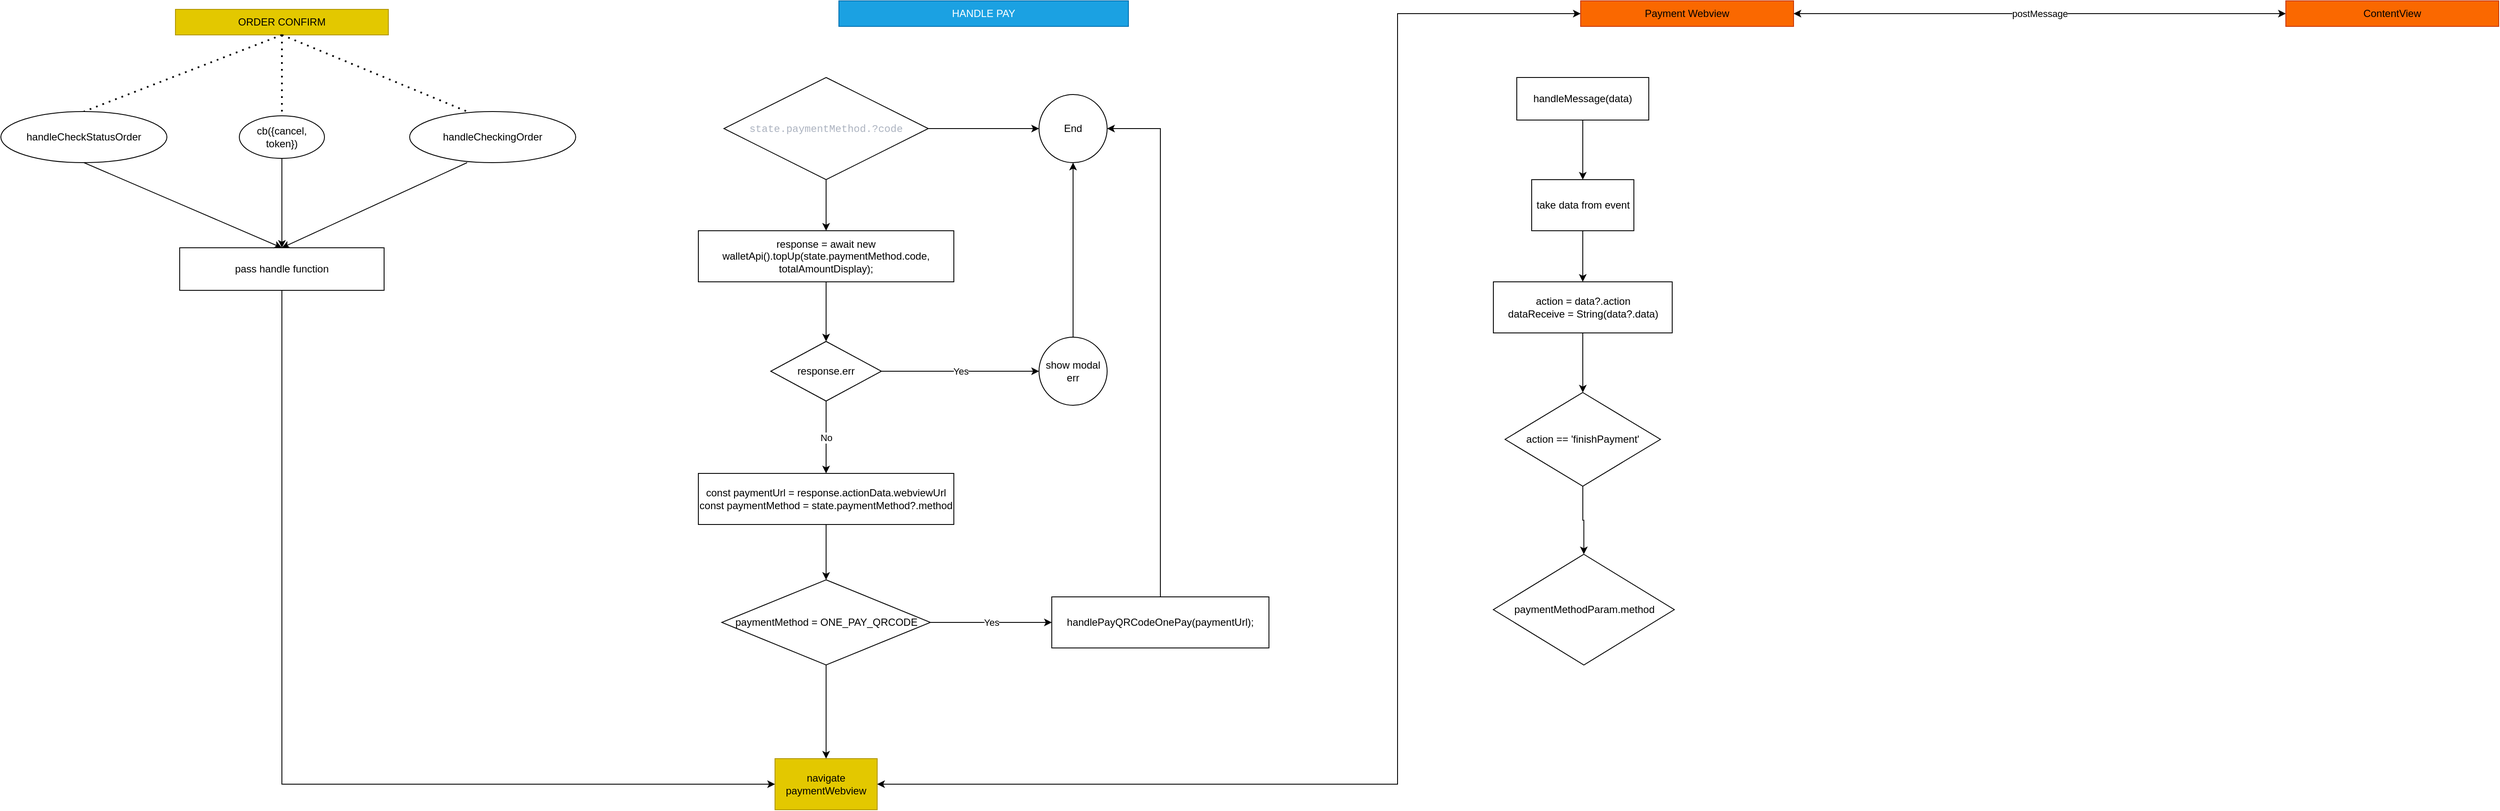 <mxfile version="21.3.5" type="github">
  <diagram id="C5RBs43oDa-KdzZeNtuy" name="Page-1">
    <mxGraphModel dx="3827" dy="1734" grid="1" gridSize="10" guides="1" tooltips="1" connect="1" arrows="1" fold="1" page="1" pageScale="1" pageWidth="827" pageHeight="1169" math="0" shadow="0">
      <root>
        <mxCell id="WIyWlLk6GJQsqaUBKTNV-0" />
        <mxCell id="WIyWlLk6GJQsqaUBKTNV-1" parent="WIyWlLk6GJQsqaUBKTNV-0" />
        <mxCell id="-FjUD7v2yNhIkGTLt7lq-0" value="HANDLE PAY" style="text;html=1;strokeColor=#006EAF;fillColor=#1ba1e2;align=center;verticalAlign=middle;whiteSpace=wrap;rounded=0;fontColor=#ffffff;" vertex="1" parent="WIyWlLk6GJQsqaUBKTNV-1">
          <mxGeometry x="244" y="30" width="340" height="30" as="geometry" />
        </mxCell>
        <mxCell id="-FjUD7v2yNhIkGTLt7lq-6" value="" style="edgeStyle=orthogonalEdgeStyle;rounded=0;orthogonalLoop=1;jettySize=auto;html=1;" edge="1" parent="WIyWlLk6GJQsqaUBKTNV-1" source="-FjUD7v2yNhIkGTLt7lq-1" target="-FjUD7v2yNhIkGTLt7lq-5">
          <mxGeometry relative="1" as="geometry" />
        </mxCell>
        <mxCell id="-FjUD7v2yNhIkGTLt7lq-1" value="&lt;font face=&quot;Fira Code, Consolas, Courier New, monospace, Consolas, Courier New, monospace&quot; color=&quot;#abb2bf&quot;&gt;state.paymentMethod.?code&lt;/font&gt;" style="rhombus;whiteSpace=wrap;html=1;" vertex="1" parent="WIyWlLk6GJQsqaUBKTNV-1">
          <mxGeometry x="109" y="120" width="240" height="120" as="geometry" />
        </mxCell>
        <mxCell id="-FjUD7v2yNhIkGTLt7lq-3" value="" style="endArrow=classic;html=1;rounded=0;exitX=1;exitY=0.5;exitDx=0;exitDy=0;entryX=0;entryY=0.5;entryDx=0;entryDy=0;" edge="1" parent="WIyWlLk6GJQsqaUBKTNV-1" source="-FjUD7v2yNhIkGTLt7lq-1" target="-FjUD7v2yNhIkGTLt7lq-11">
          <mxGeometry width="50" height="50" relative="1" as="geometry">
            <mxPoint x="389" y="340" as="sourcePoint" />
            <mxPoint x="479" y="180" as="targetPoint" />
          </mxGeometry>
        </mxCell>
        <mxCell id="-FjUD7v2yNhIkGTLt7lq-8" value="" style="edgeStyle=orthogonalEdgeStyle;rounded=0;orthogonalLoop=1;jettySize=auto;html=1;" edge="1" parent="WIyWlLk6GJQsqaUBKTNV-1" source="-FjUD7v2yNhIkGTLt7lq-5" target="-FjUD7v2yNhIkGTLt7lq-7">
          <mxGeometry relative="1" as="geometry" />
        </mxCell>
        <mxCell id="-FjUD7v2yNhIkGTLt7lq-5" value="response = await new walletApi().topUp(state.paymentMethod.code, totalAmountDisplay);" style="whiteSpace=wrap;html=1;" vertex="1" parent="WIyWlLk6GJQsqaUBKTNV-1">
          <mxGeometry x="79" y="300" width="300" height="60" as="geometry" />
        </mxCell>
        <mxCell id="-FjUD7v2yNhIkGTLt7lq-10" value="Yes" style="edgeStyle=orthogonalEdgeStyle;rounded=0;orthogonalLoop=1;jettySize=auto;html=1;" edge="1" parent="WIyWlLk6GJQsqaUBKTNV-1" source="-FjUD7v2yNhIkGTLt7lq-7" target="-FjUD7v2yNhIkGTLt7lq-9">
          <mxGeometry relative="1" as="geometry" />
        </mxCell>
        <mxCell id="-FjUD7v2yNhIkGTLt7lq-15" value="No" style="edgeStyle=orthogonalEdgeStyle;rounded=0;orthogonalLoop=1;jettySize=auto;html=1;" edge="1" parent="WIyWlLk6GJQsqaUBKTNV-1" source="-FjUD7v2yNhIkGTLt7lq-7" target="-FjUD7v2yNhIkGTLt7lq-14">
          <mxGeometry relative="1" as="geometry" />
        </mxCell>
        <mxCell id="-FjUD7v2yNhIkGTLt7lq-7" value="response.err" style="rhombus;whiteSpace=wrap;html=1;" vertex="1" parent="WIyWlLk6GJQsqaUBKTNV-1">
          <mxGeometry x="164" y="430" width="130" height="70" as="geometry" />
        </mxCell>
        <mxCell id="-FjUD7v2yNhIkGTLt7lq-25" value="" style="edgeStyle=orthogonalEdgeStyle;rounded=0;orthogonalLoop=1;jettySize=auto;html=1;entryX=0.5;entryY=1;entryDx=0;entryDy=0;" edge="1" parent="WIyWlLk6GJQsqaUBKTNV-1" source="-FjUD7v2yNhIkGTLt7lq-9" target="-FjUD7v2yNhIkGTLt7lq-11">
          <mxGeometry relative="1" as="geometry" />
        </mxCell>
        <mxCell id="-FjUD7v2yNhIkGTLt7lq-9" value="show modal err" style="ellipse;whiteSpace=wrap;html=1;" vertex="1" parent="WIyWlLk6GJQsqaUBKTNV-1">
          <mxGeometry x="479" y="425" width="80" height="80" as="geometry" />
        </mxCell>
        <mxCell id="-FjUD7v2yNhIkGTLt7lq-11" value="End" style="ellipse;whiteSpace=wrap;html=1;" vertex="1" parent="WIyWlLk6GJQsqaUBKTNV-1">
          <mxGeometry x="479" y="140" width="80" height="80" as="geometry" />
        </mxCell>
        <mxCell id="-FjUD7v2yNhIkGTLt7lq-19" value="" style="edgeStyle=orthogonalEdgeStyle;rounded=0;orthogonalLoop=1;jettySize=auto;html=1;" edge="1" parent="WIyWlLk6GJQsqaUBKTNV-1" source="-FjUD7v2yNhIkGTLt7lq-14" target="-FjUD7v2yNhIkGTLt7lq-18">
          <mxGeometry relative="1" as="geometry" />
        </mxCell>
        <mxCell id="-FjUD7v2yNhIkGTLt7lq-14" value="const paymentUrl = response.actionData.webviewUrl&lt;br&gt;const paymentMethod = state.paymentMethod?.method" style="whiteSpace=wrap;html=1;" vertex="1" parent="WIyWlLk6GJQsqaUBKTNV-1">
          <mxGeometry x="79" y="585" width="300" height="60" as="geometry" />
        </mxCell>
        <mxCell id="-FjUD7v2yNhIkGTLt7lq-21" value="Yes" style="edgeStyle=orthogonalEdgeStyle;rounded=0;orthogonalLoop=1;jettySize=auto;html=1;" edge="1" parent="WIyWlLk6GJQsqaUBKTNV-1" source="-FjUD7v2yNhIkGTLt7lq-18" target="-FjUD7v2yNhIkGTLt7lq-20">
          <mxGeometry relative="1" as="geometry" />
        </mxCell>
        <mxCell id="-FjUD7v2yNhIkGTLt7lq-18" value="paymentMethod =&amp;nbsp;ONE_PAY_QRCODE" style="rhombus;whiteSpace=wrap;html=1;" vertex="1" parent="WIyWlLk6GJQsqaUBKTNV-1">
          <mxGeometry x="106.5" y="710" width="245" height="100" as="geometry" />
        </mxCell>
        <mxCell id="-FjUD7v2yNhIkGTLt7lq-23" value="" style="edgeStyle=orthogonalEdgeStyle;rounded=0;orthogonalLoop=1;jettySize=auto;html=1;entryX=1;entryY=0.5;entryDx=0;entryDy=0;" edge="1" parent="WIyWlLk6GJQsqaUBKTNV-1" source="-FjUD7v2yNhIkGTLt7lq-20" target="-FjUD7v2yNhIkGTLt7lq-11">
          <mxGeometry relative="1" as="geometry">
            <mxPoint x="916.5" y="760" as="targetPoint" />
          </mxGeometry>
        </mxCell>
        <mxCell id="-FjUD7v2yNhIkGTLt7lq-20" value="handlePayQRCodeOnePay(paymentUrl);" style="whiteSpace=wrap;html=1;" vertex="1" parent="WIyWlLk6GJQsqaUBKTNV-1">
          <mxGeometry x="494" y="730" width="255" height="60" as="geometry" />
        </mxCell>
        <mxCell id="-FjUD7v2yNhIkGTLt7lq-27" value="navigate paymentWebview" style="whiteSpace=wrap;html=1;fillColor=#e3c800;fontColor=#000000;strokeColor=#B09500;" vertex="1" parent="WIyWlLk6GJQsqaUBKTNV-1">
          <mxGeometry x="169" y="920" width="120" height="60" as="geometry" />
        </mxCell>
        <mxCell id="-FjUD7v2yNhIkGTLt7lq-49" value="ORDER CONFIRM" style="rounded=0;whiteSpace=wrap;html=1;fillColor=#e3c800;strokeColor=#B09500;fontColor=#000000;" vertex="1" parent="WIyWlLk6GJQsqaUBKTNV-1">
          <mxGeometry x="-535" y="40" width="250" height="30" as="geometry" />
        </mxCell>
        <mxCell id="-FjUD7v2yNhIkGTLt7lq-50" value="" style="endArrow=none;dashed=1;html=1;dashPattern=1 3;strokeWidth=2;rounded=0;exitX=0.5;exitY=1;exitDx=0;exitDy=0;entryX=0.5;entryY=0;entryDx=0;entryDy=0;" edge="1" parent="WIyWlLk6GJQsqaUBKTNV-1" source="-FjUD7v2yNhIkGTLt7lq-49">
          <mxGeometry width="50" height="50" relative="1" as="geometry">
            <mxPoint x="-218" y="200" as="sourcePoint" />
            <mxPoint x="-192.5" y="160" as="targetPoint" />
          </mxGeometry>
        </mxCell>
        <mxCell id="-FjUD7v2yNhIkGTLt7lq-51" value="" style="endArrow=none;dashed=1;html=1;dashPattern=1 3;strokeWidth=2;rounded=0;exitX=0.5;exitY=1;exitDx=0;exitDy=0;entryX=0.5;entryY=0;entryDx=0;entryDy=0;" edge="1" parent="WIyWlLk6GJQsqaUBKTNV-1" source="-FjUD7v2yNhIkGTLt7lq-49" target="-FjUD7v2yNhIkGTLt7lq-55">
          <mxGeometry width="50" height="50" relative="1" as="geometry">
            <mxPoint x="-218" y="200" as="sourcePoint" />
            <mxPoint x="-360" y="190" as="targetPoint" />
          </mxGeometry>
        </mxCell>
        <mxCell id="-FjUD7v2yNhIkGTLt7lq-52" value="" style="endArrow=none;dashed=1;html=1;dashPattern=1 3;strokeWidth=2;rounded=0;exitX=0.5;exitY=1;exitDx=0;exitDy=0;entryX=0.5;entryY=0;entryDx=0;entryDy=0;" edge="1" parent="WIyWlLk6GJQsqaUBKTNV-1" source="-FjUD7v2yNhIkGTLt7lq-49" target="-FjUD7v2yNhIkGTLt7lq-53">
          <mxGeometry width="50" height="50" relative="1" as="geometry">
            <mxPoint x="-218" y="200" as="sourcePoint" />
            <mxPoint x="-550" y="150" as="targetPoint" />
          </mxGeometry>
        </mxCell>
        <mxCell id="-FjUD7v2yNhIkGTLt7lq-53" value="handleCheckStatusOrder" style="shape=ellipse;html=1;dashed=0;whiteSpace=wrap;perimeter=ellipsePerimeter;" vertex="1" parent="WIyWlLk6GJQsqaUBKTNV-1">
          <mxGeometry x="-740" y="160" width="195" height="60" as="geometry" />
        </mxCell>
        <mxCell id="-FjUD7v2yNhIkGTLt7lq-54" value="handleCheckingOrder" style="shape=ellipse;html=1;dashed=0;whiteSpace=wrap;perimeter=ellipsePerimeter;" vertex="1" parent="WIyWlLk6GJQsqaUBKTNV-1">
          <mxGeometry x="-260" y="160" width="195" height="60" as="geometry" />
        </mxCell>
        <mxCell id="-FjUD7v2yNhIkGTLt7lq-55" value="cb({cancel, token})" style="shape=ellipse;html=1;dashed=0;whiteSpace=wrap;perimeter=ellipsePerimeter;" vertex="1" parent="WIyWlLk6GJQsqaUBKTNV-1">
          <mxGeometry x="-460" y="165" width="100" height="50" as="geometry" />
        </mxCell>
        <mxCell id="-FjUD7v2yNhIkGTLt7lq-59" value="" style="endArrow=classic;html=1;rounded=0;exitX=0.5;exitY=1;exitDx=0;exitDy=0;entryX=0.5;entryY=0;entryDx=0;entryDy=0;" edge="1" parent="WIyWlLk6GJQsqaUBKTNV-1" source="-FjUD7v2yNhIkGTLt7lq-18" target="-FjUD7v2yNhIkGTLt7lq-27">
          <mxGeometry width="50" height="50" relative="1" as="geometry">
            <mxPoint x="-211" y="720" as="sourcePoint" />
            <mxPoint x="-161" y="670" as="targetPoint" />
          </mxGeometry>
        </mxCell>
        <mxCell id="-FjUD7v2yNhIkGTLt7lq-60" value="" style="endArrow=classic;html=1;rounded=0;entryX=0;entryY=0.5;entryDx=0;entryDy=0;exitX=0.5;exitY=1;exitDx=0;exitDy=0;" edge="1" parent="WIyWlLk6GJQsqaUBKTNV-1" source="-FjUD7v2yNhIkGTLt7lq-61" target="-FjUD7v2yNhIkGTLt7lq-27">
          <mxGeometry width="50" height="50" relative="1" as="geometry">
            <mxPoint x="-380" y="320" as="sourcePoint" />
            <mxPoint x="-160" y="650" as="targetPoint" />
            <Array as="points">
              <mxPoint x="-410" y="950" />
            </Array>
          </mxGeometry>
        </mxCell>
        <mxCell id="-FjUD7v2yNhIkGTLt7lq-61" value="pass handle function" style="html=1;dashed=0;whiteSpace=wrap;" vertex="1" parent="WIyWlLk6GJQsqaUBKTNV-1">
          <mxGeometry x="-530" y="320" width="240" height="50" as="geometry" />
        </mxCell>
        <mxCell id="-FjUD7v2yNhIkGTLt7lq-62" value="" style="endArrow=classic;html=1;rounded=0;exitX=0.5;exitY=1;exitDx=0;exitDy=0;entryX=0.5;entryY=0;entryDx=0;entryDy=0;" edge="1" parent="WIyWlLk6GJQsqaUBKTNV-1" source="-FjUD7v2yNhIkGTLt7lq-53" target="-FjUD7v2yNhIkGTLt7lq-61">
          <mxGeometry width="50" height="50" relative="1" as="geometry">
            <mxPoint x="-240" y="370" as="sourcePoint" />
            <mxPoint x="-190" y="320" as="targetPoint" />
          </mxGeometry>
        </mxCell>
        <mxCell id="-FjUD7v2yNhIkGTLt7lq-63" value="" style="endArrow=classic;html=1;rounded=0;exitX=0.5;exitY=1;exitDx=0;exitDy=0;entryX=0.5;entryY=0;entryDx=0;entryDy=0;" edge="1" parent="WIyWlLk6GJQsqaUBKTNV-1" source="-FjUD7v2yNhIkGTLt7lq-55" target="-FjUD7v2yNhIkGTLt7lq-61">
          <mxGeometry width="50" height="50" relative="1" as="geometry">
            <mxPoint x="-240" y="370" as="sourcePoint" />
            <mxPoint x="-190" y="320" as="targetPoint" />
          </mxGeometry>
        </mxCell>
        <mxCell id="-FjUD7v2yNhIkGTLt7lq-64" value="" style="endArrow=classic;html=1;rounded=0;exitX=0.5;exitY=1;exitDx=0;exitDy=0;entryX=0.5;entryY=0;entryDx=0;entryDy=0;" edge="1" parent="WIyWlLk6GJQsqaUBKTNV-1" target="-FjUD7v2yNhIkGTLt7lq-61">
          <mxGeometry width="50" height="50" relative="1" as="geometry">
            <mxPoint x="-192.5" y="220" as="sourcePoint" />
            <mxPoint x="-350" y="270" as="targetPoint" />
          </mxGeometry>
        </mxCell>
        <mxCell id="-FjUD7v2yNhIkGTLt7lq-66" value="Payment Webview" style="rounded=0;whiteSpace=wrap;html=1;fillColor=#fa6800;strokeColor=#C73500;fontColor=#000000;" vertex="1" parent="WIyWlLk6GJQsqaUBKTNV-1">
          <mxGeometry x="1115" y="30" width="250" height="30" as="geometry" />
        </mxCell>
        <mxCell id="-FjUD7v2yNhIkGTLt7lq-76" value="" style="edgeStyle=orthogonalEdgeStyle;rounded=0;orthogonalLoop=1;jettySize=auto;html=1;" edge="1" parent="WIyWlLk6GJQsqaUBKTNV-1" source="-FjUD7v2yNhIkGTLt7lq-68" target="-FjUD7v2yNhIkGTLt7lq-75">
          <mxGeometry relative="1" as="geometry" />
        </mxCell>
        <mxCell id="-FjUD7v2yNhIkGTLt7lq-68" value="handleMessage(data)" style="html=1;dashed=0;whiteSpace=wrap;" vertex="1" parent="WIyWlLk6GJQsqaUBKTNV-1">
          <mxGeometry x="1040" y="120" width="155" height="50" as="geometry" />
        </mxCell>
        <mxCell id="-FjUD7v2yNhIkGTLt7lq-71" value="postMessage" style="endArrow=classic;startArrow=classic;html=1;rounded=0;exitX=1;exitY=0.5;exitDx=0;exitDy=0;" edge="1" parent="WIyWlLk6GJQsqaUBKTNV-1" source="-FjUD7v2yNhIkGTLt7lq-66" target="-FjUD7v2yNhIkGTLt7lq-72">
          <mxGeometry width="50" height="50" relative="1" as="geometry">
            <mxPoint x="1290" y="120" as="sourcePoint" />
            <mxPoint x="1460" y="50" as="targetPoint" />
          </mxGeometry>
        </mxCell>
        <mxCell id="-FjUD7v2yNhIkGTLt7lq-72" value="ContentView" style="rounded=0;whiteSpace=wrap;html=1;fillColor=#fa6800;strokeColor=#C73500;fontColor=#000000;" vertex="1" parent="WIyWlLk6GJQsqaUBKTNV-1">
          <mxGeometry x="1943" y="30" width="250" height="30" as="geometry" />
        </mxCell>
        <mxCell id="-FjUD7v2yNhIkGTLt7lq-74" value="" style="endArrow=classic;startArrow=classic;html=1;rounded=0;exitX=1;exitY=0.5;exitDx=0;exitDy=0;entryX=0;entryY=0.5;entryDx=0;entryDy=0;" edge="1" parent="WIyWlLk6GJQsqaUBKTNV-1" source="-FjUD7v2yNhIkGTLt7lq-27" target="-FjUD7v2yNhIkGTLt7lq-66">
          <mxGeometry width="50" height="50" relative="1" as="geometry">
            <mxPoint x="890" y="730" as="sourcePoint" />
            <mxPoint x="1000" y="50" as="targetPoint" />
            <Array as="points">
              <mxPoint x="900" y="950" />
              <mxPoint x="900" y="45" />
            </Array>
          </mxGeometry>
        </mxCell>
        <mxCell id="-FjUD7v2yNhIkGTLt7lq-78" value="" style="edgeStyle=orthogonalEdgeStyle;rounded=0;orthogonalLoop=1;jettySize=auto;html=1;" edge="1" parent="WIyWlLk6GJQsqaUBKTNV-1" source="-FjUD7v2yNhIkGTLt7lq-75" target="-FjUD7v2yNhIkGTLt7lq-77">
          <mxGeometry relative="1" as="geometry" />
        </mxCell>
        <mxCell id="-FjUD7v2yNhIkGTLt7lq-75" value="take data from event" style="whiteSpace=wrap;html=1;dashed=0;" vertex="1" parent="WIyWlLk6GJQsqaUBKTNV-1">
          <mxGeometry x="1057.5" y="240" width="120" height="60" as="geometry" />
        </mxCell>
        <mxCell id="-FjUD7v2yNhIkGTLt7lq-80" value="" style="edgeStyle=orthogonalEdgeStyle;rounded=0;orthogonalLoop=1;jettySize=auto;html=1;" edge="1" parent="WIyWlLk6GJQsqaUBKTNV-1" source="-FjUD7v2yNhIkGTLt7lq-77" target="-FjUD7v2yNhIkGTLt7lq-79">
          <mxGeometry relative="1" as="geometry" />
        </mxCell>
        <mxCell id="-FjUD7v2yNhIkGTLt7lq-77" value="action =&amp;nbsp;data?.action&lt;br&gt;dataReceive = String(data?.data)" style="whiteSpace=wrap;html=1;dashed=0;" vertex="1" parent="WIyWlLk6GJQsqaUBKTNV-1">
          <mxGeometry x="1012.5" y="360" width="210" height="60" as="geometry" />
        </mxCell>
        <mxCell id="-FjUD7v2yNhIkGTLt7lq-84" value="" style="edgeStyle=orthogonalEdgeStyle;rounded=0;orthogonalLoop=1;jettySize=auto;html=1;" edge="1" parent="WIyWlLk6GJQsqaUBKTNV-1" source="-FjUD7v2yNhIkGTLt7lq-79" target="-FjUD7v2yNhIkGTLt7lq-83">
          <mxGeometry relative="1" as="geometry" />
        </mxCell>
        <mxCell id="-FjUD7v2yNhIkGTLt7lq-79" value="action == &#39;finishPayment&#39;" style="rhombus;whiteSpace=wrap;html=1;dashed=0;" vertex="1" parent="WIyWlLk6GJQsqaUBKTNV-1">
          <mxGeometry x="1026.25" y="490" width="182.5" height="110" as="geometry" />
        </mxCell>
        <mxCell id="-FjUD7v2yNhIkGTLt7lq-83" value="paymentMethodParam.method" style="rhombus;whiteSpace=wrap;html=1;dashed=0;" vertex="1" parent="WIyWlLk6GJQsqaUBKTNV-1">
          <mxGeometry x="1012.5" y="680" width="212.5" height="130" as="geometry" />
        </mxCell>
      </root>
    </mxGraphModel>
  </diagram>
</mxfile>
